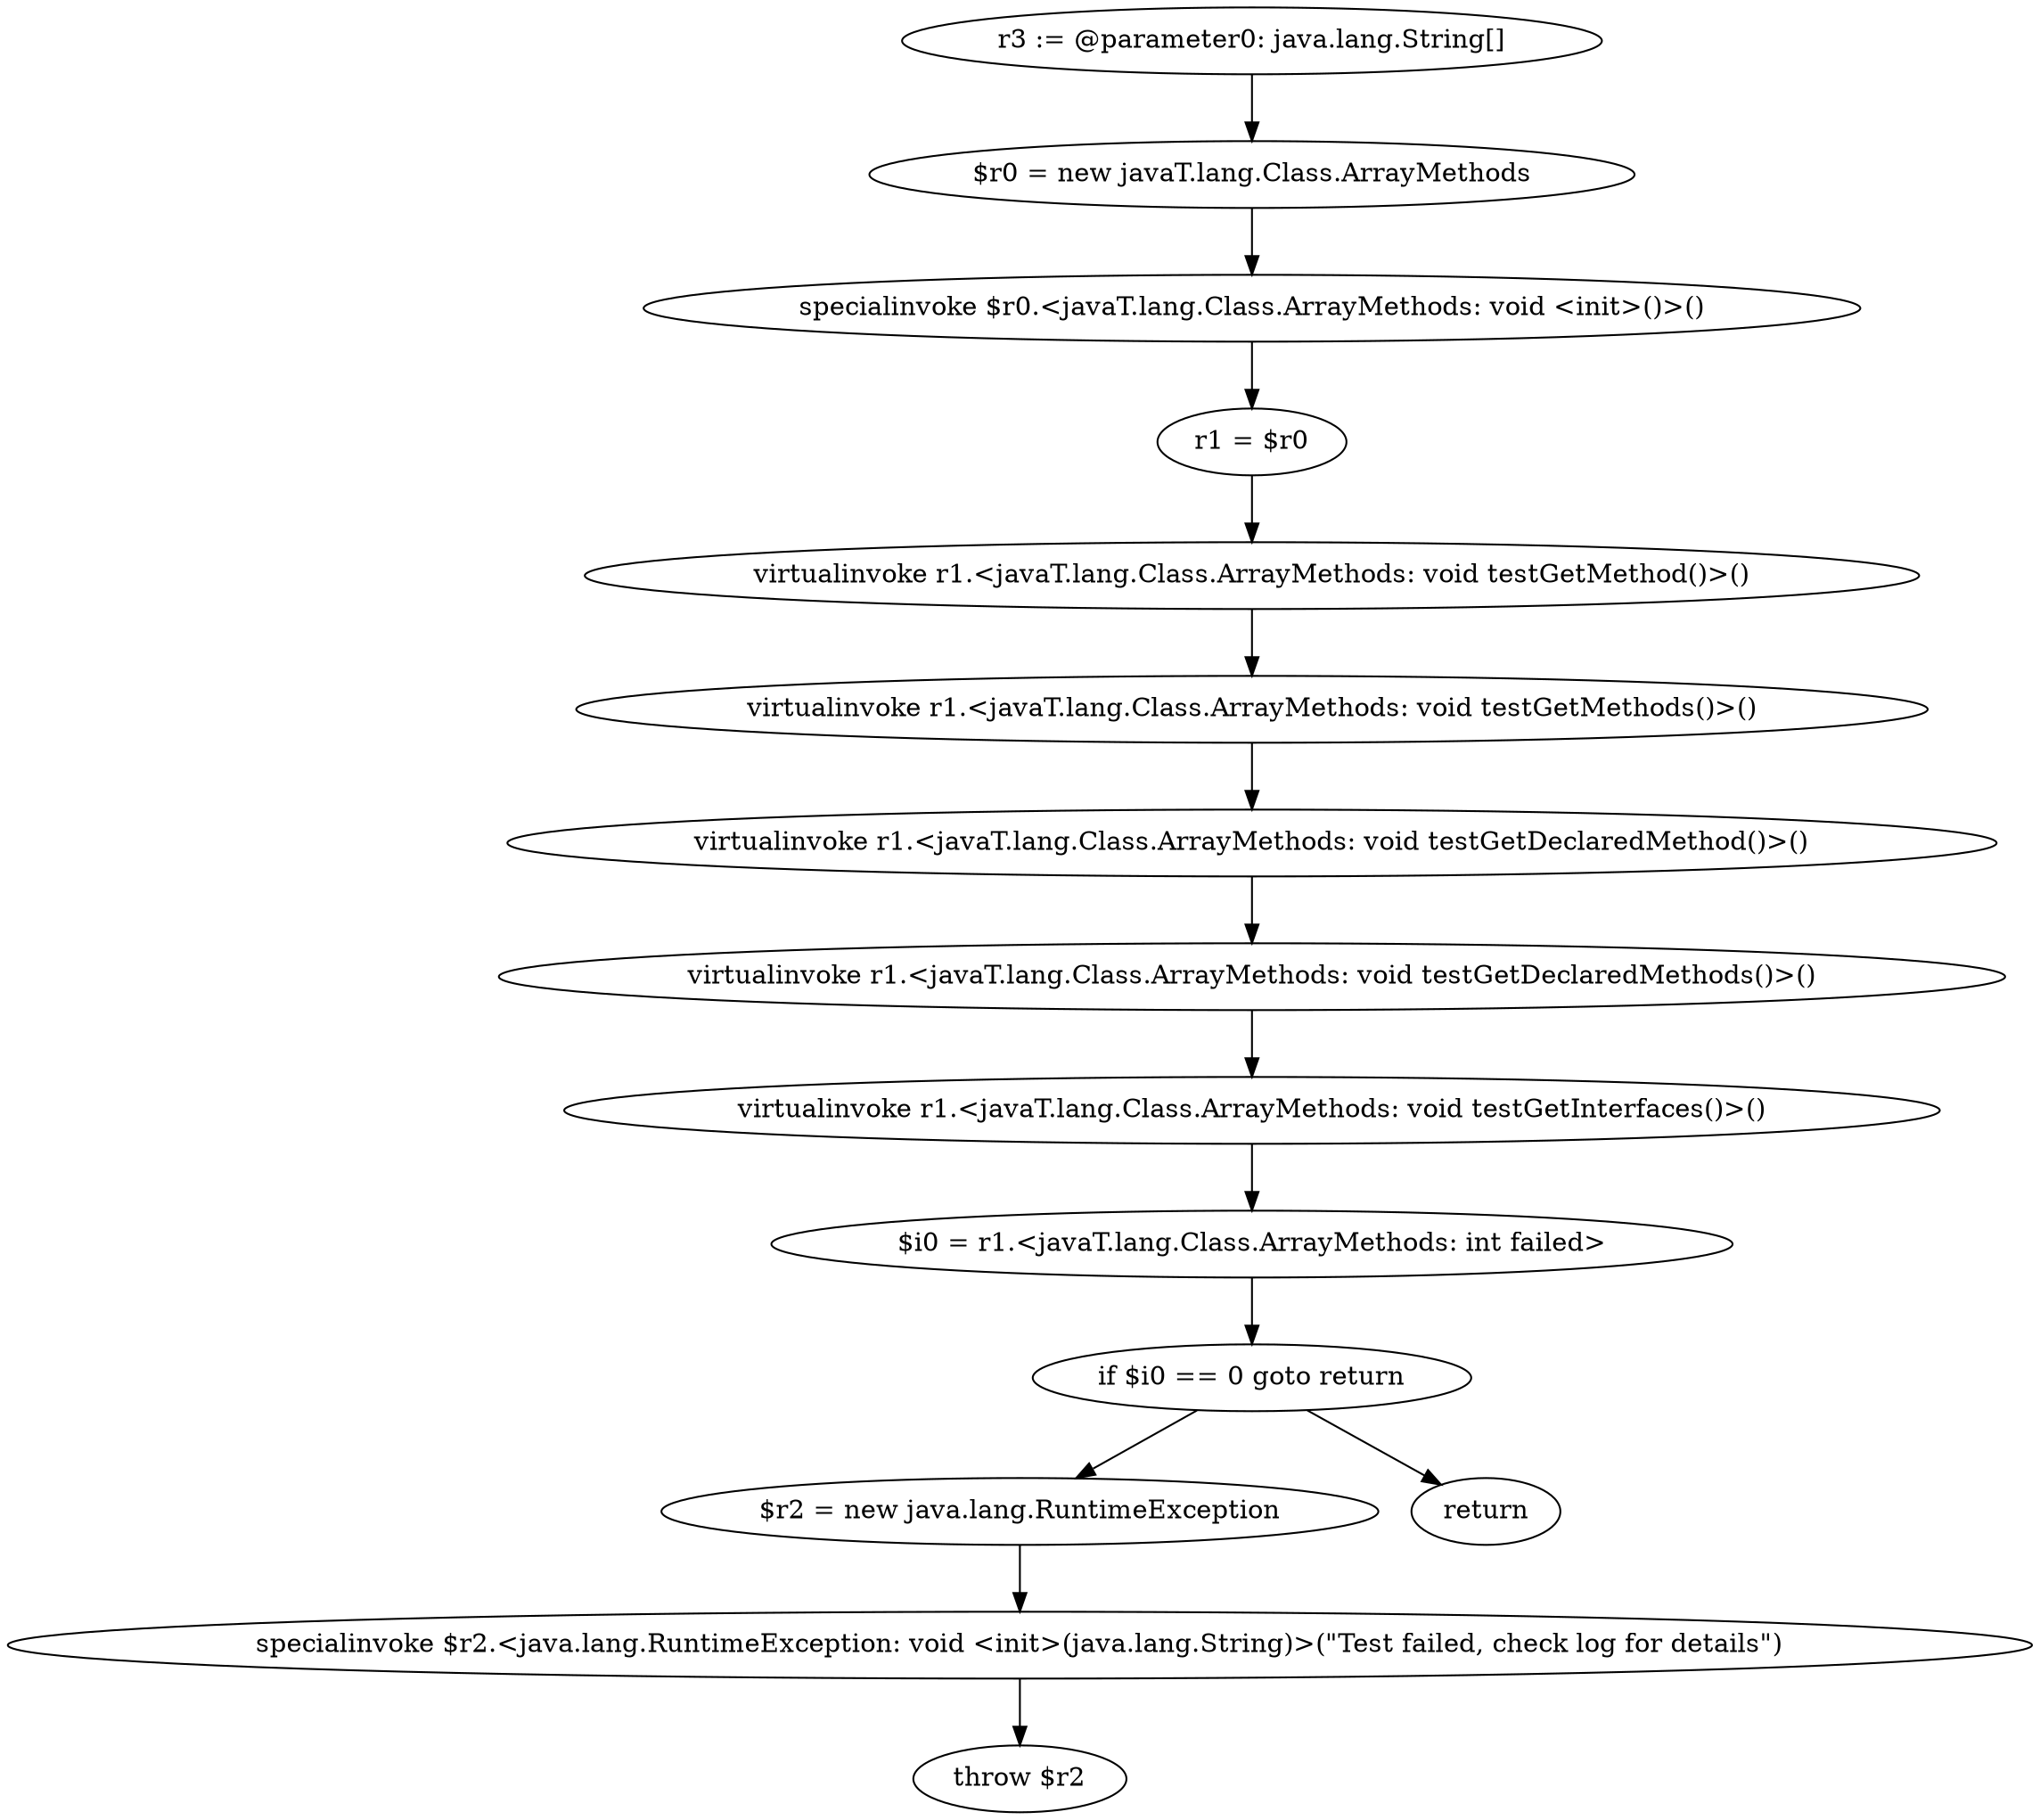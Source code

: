 digraph "unitGraph" {
    "r3 := @parameter0: java.lang.String[]"
    "$r0 = new javaT.lang.Class.ArrayMethods"
    "specialinvoke $r0.<javaT.lang.Class.ArrayMethods: void <init>()>()"
    "r1 = $r0"
    "virtualinvoke r1.<javaT.lang.Class.ArrayMethods: void testGetMethod()>()"
    "virtualinvoke r1.<javaT.lang.Class.ArrayMethods: void testGetMethods()>()"
    "virtualinvoke r1.<javaT.lang.Class.ArrayMethods: void testGetDeclaredMethod()>()"
    "virtualinvoke r1.<javaT.lang.Class.ArrayMethods: void testGetDeclaredMethods()>()"
    "virtualinvoke r1.<javaT.lang.Class.ArrayMethods: void testGetInterfaces()>()"
    "$i0 = r1.<javaT.lang.Class.ArrayMethods: int failed>"
    "if $i0 == 0 goto return"
    "$r2 = new java.lang.RuntimeException"
    "specialinvoke $r2.<java.lang.RuntimeException: void <init>(java.lang.String)>(\"Test failed, check log for details\")"
    "throw $r2"
    "return"
    "r3 := @parameter0: java.lang.String[]"->"$r0 = new javaT.lang.Class.ArrayMethods";
    "$r0 = new javaT.lang.Class.ArrayMethods"->"specialinvoke $r0.<javaT.lang.Class.ArrayMethods: void <init>()>()";
    "specialinvoke $r0.<javaT.lang.Class.ArrayMethods: void <init>()>()"->"r1 = $r0";
    "r1 = $r0"->"virtualinvoke r1.<javaT.lang.Class.ArrayMethods: void testGetMethod()>()";
    "virtualinvoke r1.<javaT.lang.Class.ArrayMethods: void testGetMethod()>()"->"virtualinvoke r1.<javaT.lang.Class.ArrayMethods: void testGetMethods()>()";
    "virtualinvoke r1.<javaT.lang.Class.ArrayMethods: void testGetMethods()>()"->"virtualinvoke r1.<javaT.lang.Class.ArrayMethods: void testGetDeclaredMethod()>()";
    "virtualinvoke r1.<javaT.lang.Class.ArrayMethods: void testGetDeclaredMethod()>()"->"virtualinvoke r1.<javaT.lang.Class.ArrayMethods: void testGetDeclaredMethods()>()";
    "virtualinvoke r1.<javaT.lang.Class.ArrayMethods: void testGetDeclaredMethods()>()"->"virtualinvoke r1.<javaT.lang.Class.ArrayMethods: void testGetInterfaces()>()";
    "virtualinvoke r1.<javaT.lang.Class.ArrayMethods: void testGetInterfaces()>()"->"$i0 = r1.<javaT.lang.Class.ArrayMethods: int failed>";
    "$i0 = r1.<javaT.lang.Class.ArrayMethods: int failed>"->"if $i0 == 0 goto return";
    "if $i0 == 0 goto return"->"$r2 = new java.lang.RuntimeException";
    "if $i0 == 0 goto return"->"return";
    "$r2 = new java.lang.RuntimeException"->"specialinvoke $r2.<java.lang.RuntimeException: void <init>(java.lang.String)>(\"Test failed, check log for details\")";
    "specialinvoke $r2.<java.lang.RuntimeException: void <init>(java.lang.String)>(\"Test failed, check log for details\")"->"throw $r2";
}
